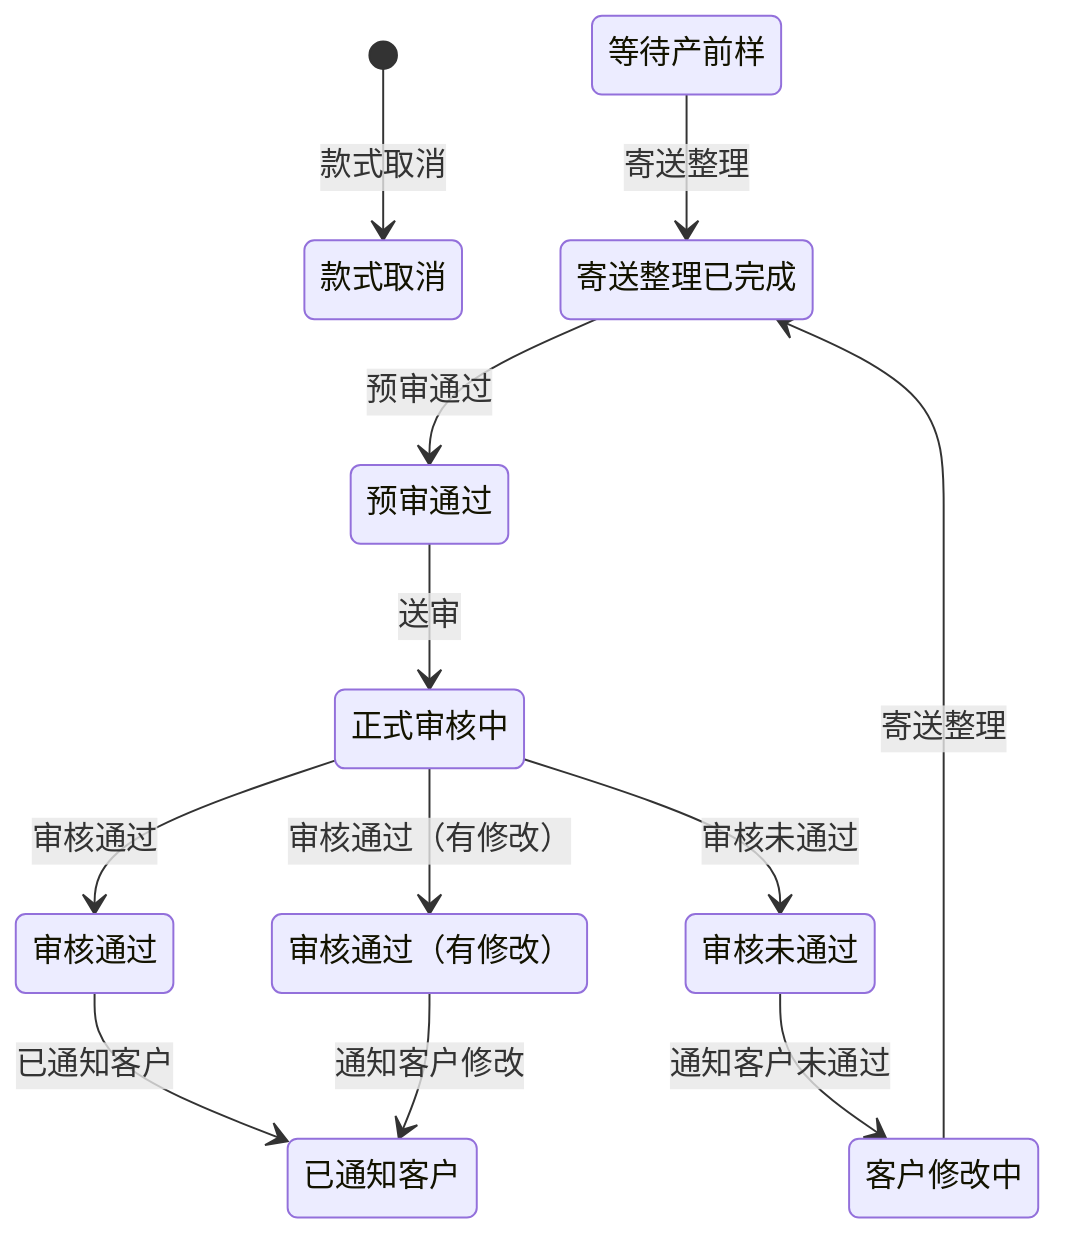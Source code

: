 stateDiagram-v2
[*] --> 款式取消 : 款式取消
等待产前样 --> 寄送整理已完成 : 寄送整理
寄送整理已完成 --> 预审通过 : 预审通过
预审通过 --> 正式审核中 : 送审
正式审核中 --> 审核通过 : 审核通过
正式审核中 --> 审核未通过 : 审核未通过
正式审核中 --> 审核通过（有修改） : 审核通过（有修改）
审核通过 --> 已通知客户 : 已通知客户
审核未通过 --> 客户修改中 : 通知客户未通过
客户修改中 --> 寄送整理已完成 : 寄送整理
审核通过（有修改） --> 已通知客户 : 通知客户修改